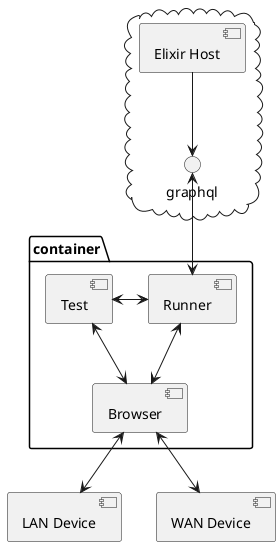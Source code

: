   @startuml
  cloud {
    [Elixir Host] -down-> () graphql
  }

  package "container" {
    () graphql <-down-> [Runner]
    [Runner] <-left-> [Test]
    [Runner] <-down-> [Browser]
    [Test] <-down-> [Browser]
  }


  Browser <-down-> [LAN Device]
  Browser <-down-> [WAN Device]
@enduml